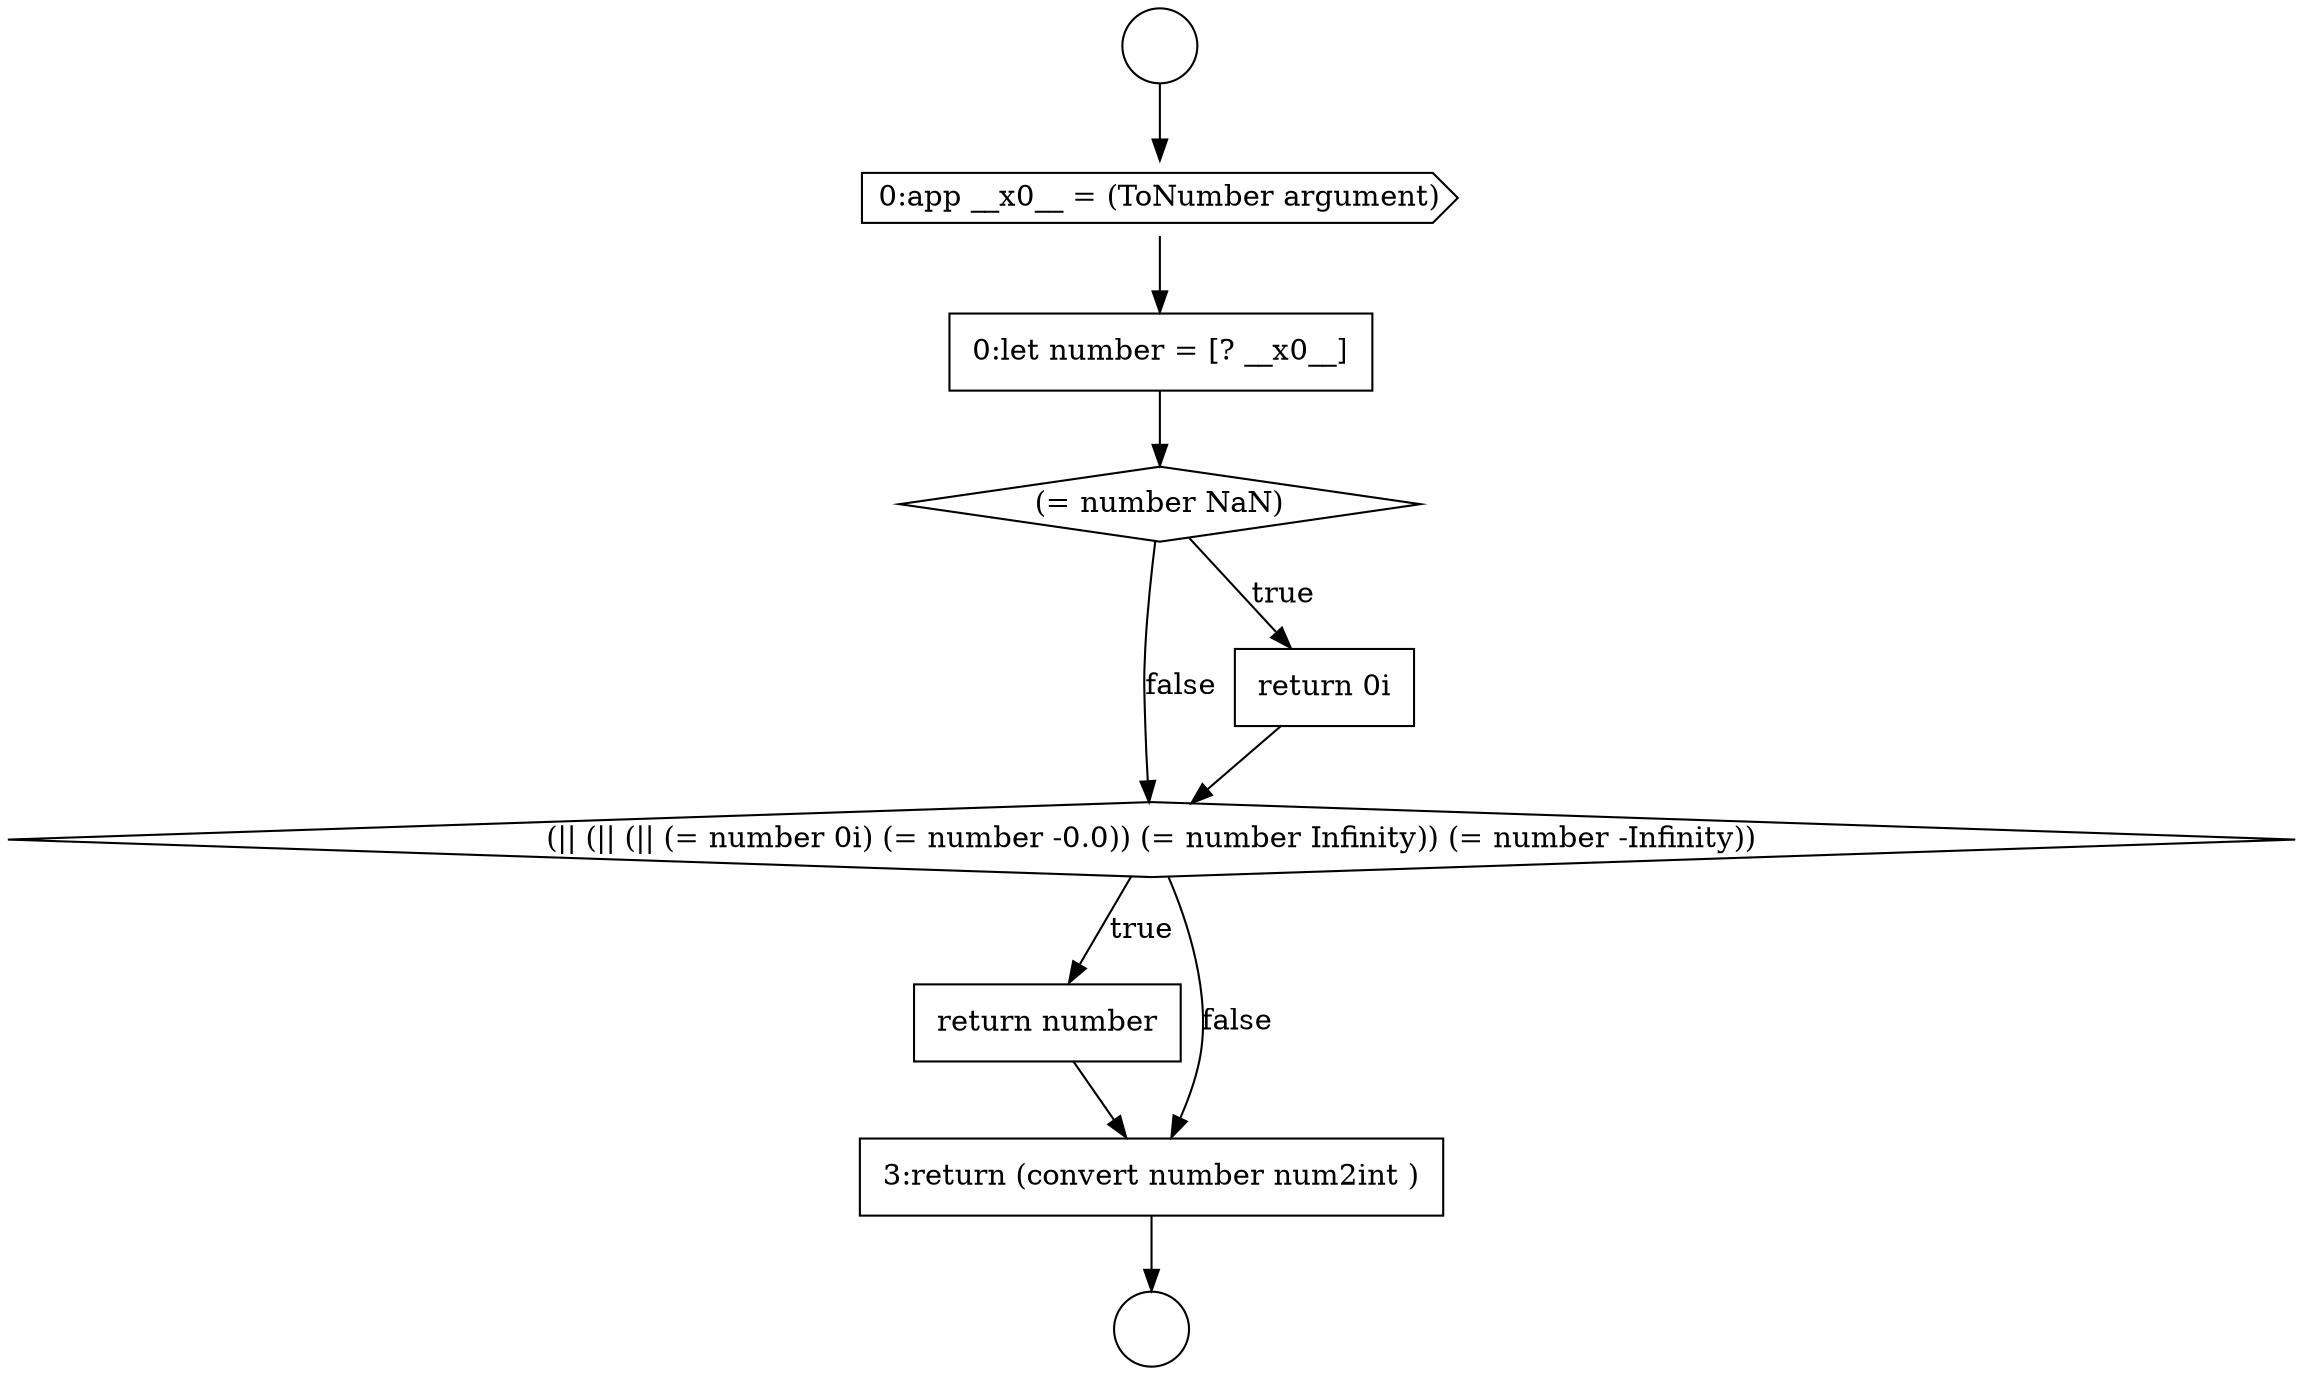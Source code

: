 digraph {
  node276 [shape=none, margin=0, label=<<font color="black">
    <table border="0" cellborder="1" cellspacing="0" cellpadding="10">
      <tr><td align="left">0:let number = [? __x0__]</td></tr>
    </table>
  </font>> color="black" fillcolor="white" style=filled]
  node280 [shape=none, margin=0, label=<<font color="black">
    <table border="0" cellborder="1" cellspacing="0" cellpadding="10">
      <tr><td align="left">return number</td></tr>
    </table>
  </font>> color="black" fillcolor="white" style=filled]
  node275 [shape=cds, label=<<font color="black">0:app __x0__ = (ToNumber argument)</font>> color="black" fillcolor="white" style=filled]
  node279 [shape=diamond, label=<<font color="black">(|| (|| (|| (= number 0i) (= number -0.0)) (= number Infinity)) (= number -Infinity))</font>> color="black" fillcolor="white" style=filled]
  node281 [shape=none, margin=0, label=<<font color="black">
    <table border="0" cellborder="1" cellspacing="0" cellpadding="10">
      <tr><td align="left">3:return (convert number num2int )</td></tr>
    </table>
  </font>> color="black" fillcolor="white" style=filled]
  node274 [shape=circle label=" " color="black" fillcolor="white" style=filled]
  node278 [shape=none, margin=0, label=<<font color="black">
    <table border="0" cellborder="1" cellspacing="0" cellpadding="10">
      <tr><td align="left">return 0i</td></tr>
    </table>
  </font>> color="black" fillcolor="white" style=filled]
  node273 [shape=circle label=" " color="black" fillcolor="white" style=filled]
  node277 [shape=diamond, label=<<font color="black">(= number NaN)</font>> color="black" fillcolor="white" style=filled]
  node276 -> node277 [ color="black"]
  node273 -> node275 [ color="black"]
  node278 -> node279 [ color="black"]
  node277 -> node278 [label=<<font color="black">true</font>> color="black"]
  node277 -> node279 [label=<<font color="black">false</font>> color="black"]
  node275 -> node276 [ color="black"]
  node280 -> node281 [ color="black"]
  node279 -> node280 [label=<<font color="black">true</font>> color="black"]
  node279 -> node281 [label=<<font color="black">false</font>> color="black"]
  node281 -> node274 [ color="black"]
}

